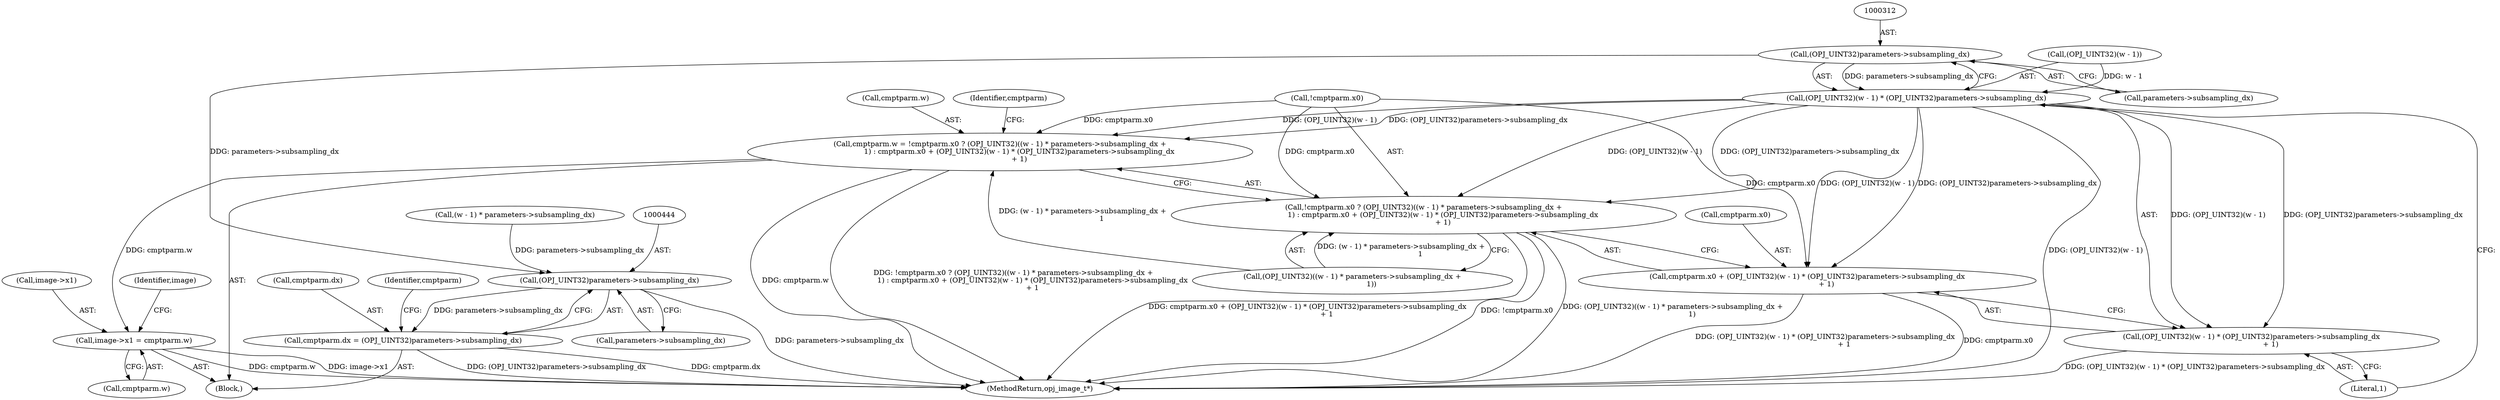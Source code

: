 digraph "0_openjpeg_e5285319229a5d77bf316bb0d3a6cbd3cb8666d9@pointer" {
"1000311" [label="(Call,(OPJ_UINT32)parameters->subsampling_dx)"];
"1000305" [label="(Call,(OPJ_UINT32)(w - 1) * (OPJ_UINT32)parameters->subsampling_dx)"];
"1000280" [label="(Call,cmptparm.w = !cmptparm.x0 ? (OPJ_UINT32)((w - 1) * parameters->subsampling_dx +\n                 1) : cmptparm.x0 + (OPJ_UINT32)(w - 1) * (OPJ_UINT32)parameters->subsampling_dx\n                 + 1)"];
"1000488" [label="(Call,image->x1 = cmptparm.w)"];
"1000284" [label="(Call,!cmptparm.x0 ? (OPJ_UINT32)((w - 1) * parameters->subsampling_dx +\n                 1) : cmptparm.x0 + (OPJ_UINT32)(w - 1) * (OPJ_UINT32)parameters->subsampling_dx\n                 + 1)"];
"1000300" [label="(Call,cmptparm.x0 + (OPJ_UINT32)(w - 1) * (OPJ_UINT32)parameters->subsampling_dx\n                 + 1)"];
"1000304" [label="(Call,(OPJ_UINT32)(w - 1) * (OPJ_UINT32)parameters->subsampling_dx\n                 + 1)"];
"1000443" [label="(Call,(OPJ_UINT32)parameters->subsampling_dx)"];
"1000439" [label="(Call,cmptparm.dx = (OPJ_UINT32)parameters->subsampling_dx)"];
"1000665" [label="(MethodReturn,opj_image_t*)"];
"1000285" [label="(Call,!cmptparm.x0)"];
"1000440" [label="(Call,cmptparm.dx)"];
"1000497" [label="(Identifier,image)"];
"1000489" [label="(Call,image->x1)"];
"1000284" [label="(Call,!cmptparm.x0 ? (OPJ_UINT32)((w - 1) * parameters->subsampling_dx +\n                 1) : cmptparm.x0 + (OPJ_UINT32)(w - 1) * (OPJ_UINT32)parameters->subsampling_dx\n                 + 1)"];
"1000311" [label="(Call,(OPJ_UINT32)parameters->subsampling_dx)"];
"1000319" [label="(Identifier,cmptparm)"];
"1000289" [label="(Call,(OPJ_UINT32)((w - 1) * parameters->subsampling_dx +\n                 1))"];
"1000443" [label="(Call,(OPJ_UINT32)parameters->subsampling_dx)"];
"1000301" [label="(Call,cmptparm.x0)"];
"1000439" [label="(Call,cmptparm.dx = (OPJ_UINT32)parameters->subsampling_dx)"];
"1000450" [label="(Identifier,cmptparm)"];
"1000280" [label="(Call,cmptparm.w = !cmptparm.x0 ? (OPJ_UINT32)((w - 1) * parameters->subsampling_dx +\n                 1) : cmptparm.x0 + (OPJ_UINT32)(w - 1) * (OPJ_UINT32)parameters->subsampling_dx\n                 + 1)"];
"1000304" [label="(Call,(OPJ_UINT32)(w - 1) * (OPJ_UINT32)parameters->subsampling_dx\n                 + 1)"];
"1000316" [label="(Literal,1)"];
"1000492" [label="(Call,cmptparm.w)"];
"1000313" [label="(Call,parameters->subsampling_dx)"];
"1000445" [label="(Call,parameters->subsampling_dx)"];
"1000300" [label="(Call,cmptparm.x0 + (OPJ_UINT32)(w - 1) * (OPJ_UINT32)parameters->subsampling_dx\n                 + 1)"];
"1000306" [label="(Call,(OPJ_UINT32)(w - 1))"];
"1000305" [label="(Call,(OPJ_UINT32)(w - 1) * (OPJ_UINT32)parameters->subsampling_dx)"];
"1000488" [label="(Call,image->x1 = cmptparm.w)"];
"1000292" [label="(Call,(w - 1) * parameters->subsampling_dx)"];
"1000108" [label="(Block,)"];
"1000281" [label="(Call,cmptparm.w)"];
"1000311" -> "1000305"  [label="AST: "];
"1000311" -> "1000313"  [label="CFG: "];
"1000312" -> "1000311"  [label="AST: "];
"1000313" -> "1000311"  [label="AST: "];
"1000305" -> "1000311"  [label="CFG: "];
"1000311" -> "1000305"  [label="DDG: parameters->subsampling_dx"];
"1000311" -> "1000443"  [label="DDG: parameters->subsampling_dx"];
"1000305" -> "1000304"  [label="AST: "];
"1000306" -> "1000305"  [label="AST: "];
"1000316" -> "1000305"  [label="CFG: "];
"1000305" -> "1000665"  [label="DDG: (OPJ_UINT32)(w - 1)"];
"1000305" -> "1000280"  [label="DDG: (OPJ_UINT32)(w - 1)"];
"1000305" -> "1000280"  [label="DDG: (OPJ_UINT32)parameters->subsampling_dx"];
"1000305" -> "1000284"  [label="DDG: (OPJ_UINT32)(w - 1)"];
"1000305" -> "1000284"  [label="DDG: (OPJ_UINT32)parameters->subsampling_dx"];
"1000305" -> "1000300"  [label="DDG: (OPJ_UINT32)(w - 1)"];
"1000305" -> "1000300"  [label="DDG: (OPJ_UINT32)parameters->subsampling_dx"];
"1000305" -> "1000304"  [label="DDG: (OPJ_UINT32)(w - 1)"];
"1000305" -> "1000304"  [label="DDG: (OPJ_UINT32)parameters->subsampling_dx"];
"1000306" -> "1000305"  [label="DDG: w - 1"];
"1000280" -> "1000108"  [label="AST: "];
"1000280" -> "1000284"  [label="CFG: "];
"1000281" -> "1000280"  [label="AST: "];
"1000284" -> "1000280"  [label="AST: "];
"1000319" -> "1000280"  [label="CFG: "];
"1000280" -> "1000665"  [label="DDG: !cmptparm.x0 ? (OPJ_UINT32)((w - 1) * parameters->subsampling_dx +\n                 1) : cmptparm.x0 + (OPJ_UINT32)(w - 1) * (OPJ_UINT32)parameters->subsampling_dx\n                 + 1"];
"1000280" -> "1000665"  [label="DDG: cmptparm.w"];
"1000289" -> "1000280"  [label="DDG: (w - 1) * parameters->subsampling_dx +\n                 1"];
"1000285" -> "1000280"  [label="DDG: cmptparm.x0"];
"1000280" -> "1000488"  [label="DDG: cmptparm.w"];
"1000488" -> "1000108"  [label="AST: "];
"1000488" -> "1000492"  [label="CFG: "];
"1000489" -> "1000488"  [label="AST: "];
"1000492" -> "1000488"  [label="AST: "];
"1000497" -> "1000488"  [label="CFG: "];
"1000488" -> "1000665"  [label="DDG: image->x1"];
"1000488" -> "1000665"  [label="DDG: cmptparm.w"];
"1000284" -> "1000289"  [label="CFG: "];
"1000284" -> "1000300"  [label="CFG: "];
"1000285" -> "1000284"  [label="AST: "];
"1000289" -> "1000284"  [label="AST: "];
"1000300" -> "1000284"  [label="AST: "];
"1000284" -> "1000665"  [label="DDG: !cmptparm.x0"];
"1000284" -> "1000665"  [label="DDG: (OPJ_UINT32)((w - 1) * parameters->subsampling_dx +\n                 1)"];
"1000284" -> "1000665"  [label="DDG: cmptparm.x0 + (OPJ_UINT32)(w - 1) * (OPJ_UINT32)parameters->subsampling_dx\n                 + 1"];
"1000289" -> "1000284"  [label="DDG: (w - 1) * parameters->subsampling_dx +\n                 1"];
"1000285" -> "1000284"  [label="DDG: cmptparm.x0"];
"1000300" -> "1000304"  [label="CFG: "];
"1000301" -> "1000300"  [label="AST: "];
"1000304" -> "1000300"  [label="AST: "];
"1000300" -> "1000665"  [label="DDG: (OPJ_UINT32)(w - 1) * (OPJ_UINT32)parameters->subsampling_dx\n                 + 1"];
"1000300" -> "1000665"  [label="DDG: cmptparm.x0"];
"1000285" -> "1000300"  [label="DDG: cmptparm.x0"];
"1000304" -> "1000316"  [label="CFG: "];
"1000316" -> "1000304"  [label="AST: "];
"1000304" -> "1000665"  [label="DDG: (OPJ_UINT32)(w - 1) * (OPJ_UINT32)parameters->subsampling_dx"];
"1000443" -> "1000439"  [label="AST: "];
"1000443" -> "1000445"  [label="CFG: "];
"1000444" -> "1000443"  [label="AST: "];
"1000445" -> "1000443"  [label="AST: "];
"1000439" -> "1000443"  [label="CFG: "];
"1000443" -> "1000665"  [label="DDG: parameters->subsampling_dx"];
"1000443" -> "1000439"  [label="DDG: parameters->subsampling_dx"];
"1000292" -> "1000443"  [label="DDG: parameters->subsampling_dx"];
"1000439" -> "1000108"  [label="AST: "];
"1000440" -> "1000439"  [label="AST: "];
"1000450" -> "1000439"  [label="CFG: "];
"1000439" -> "1000665"  [label="DDG: (OPJ_UINT32)parameters->subsampling_dx"];
"1000439" -> "1000665"  [label="DDG: cmptparm.dx"];
}

